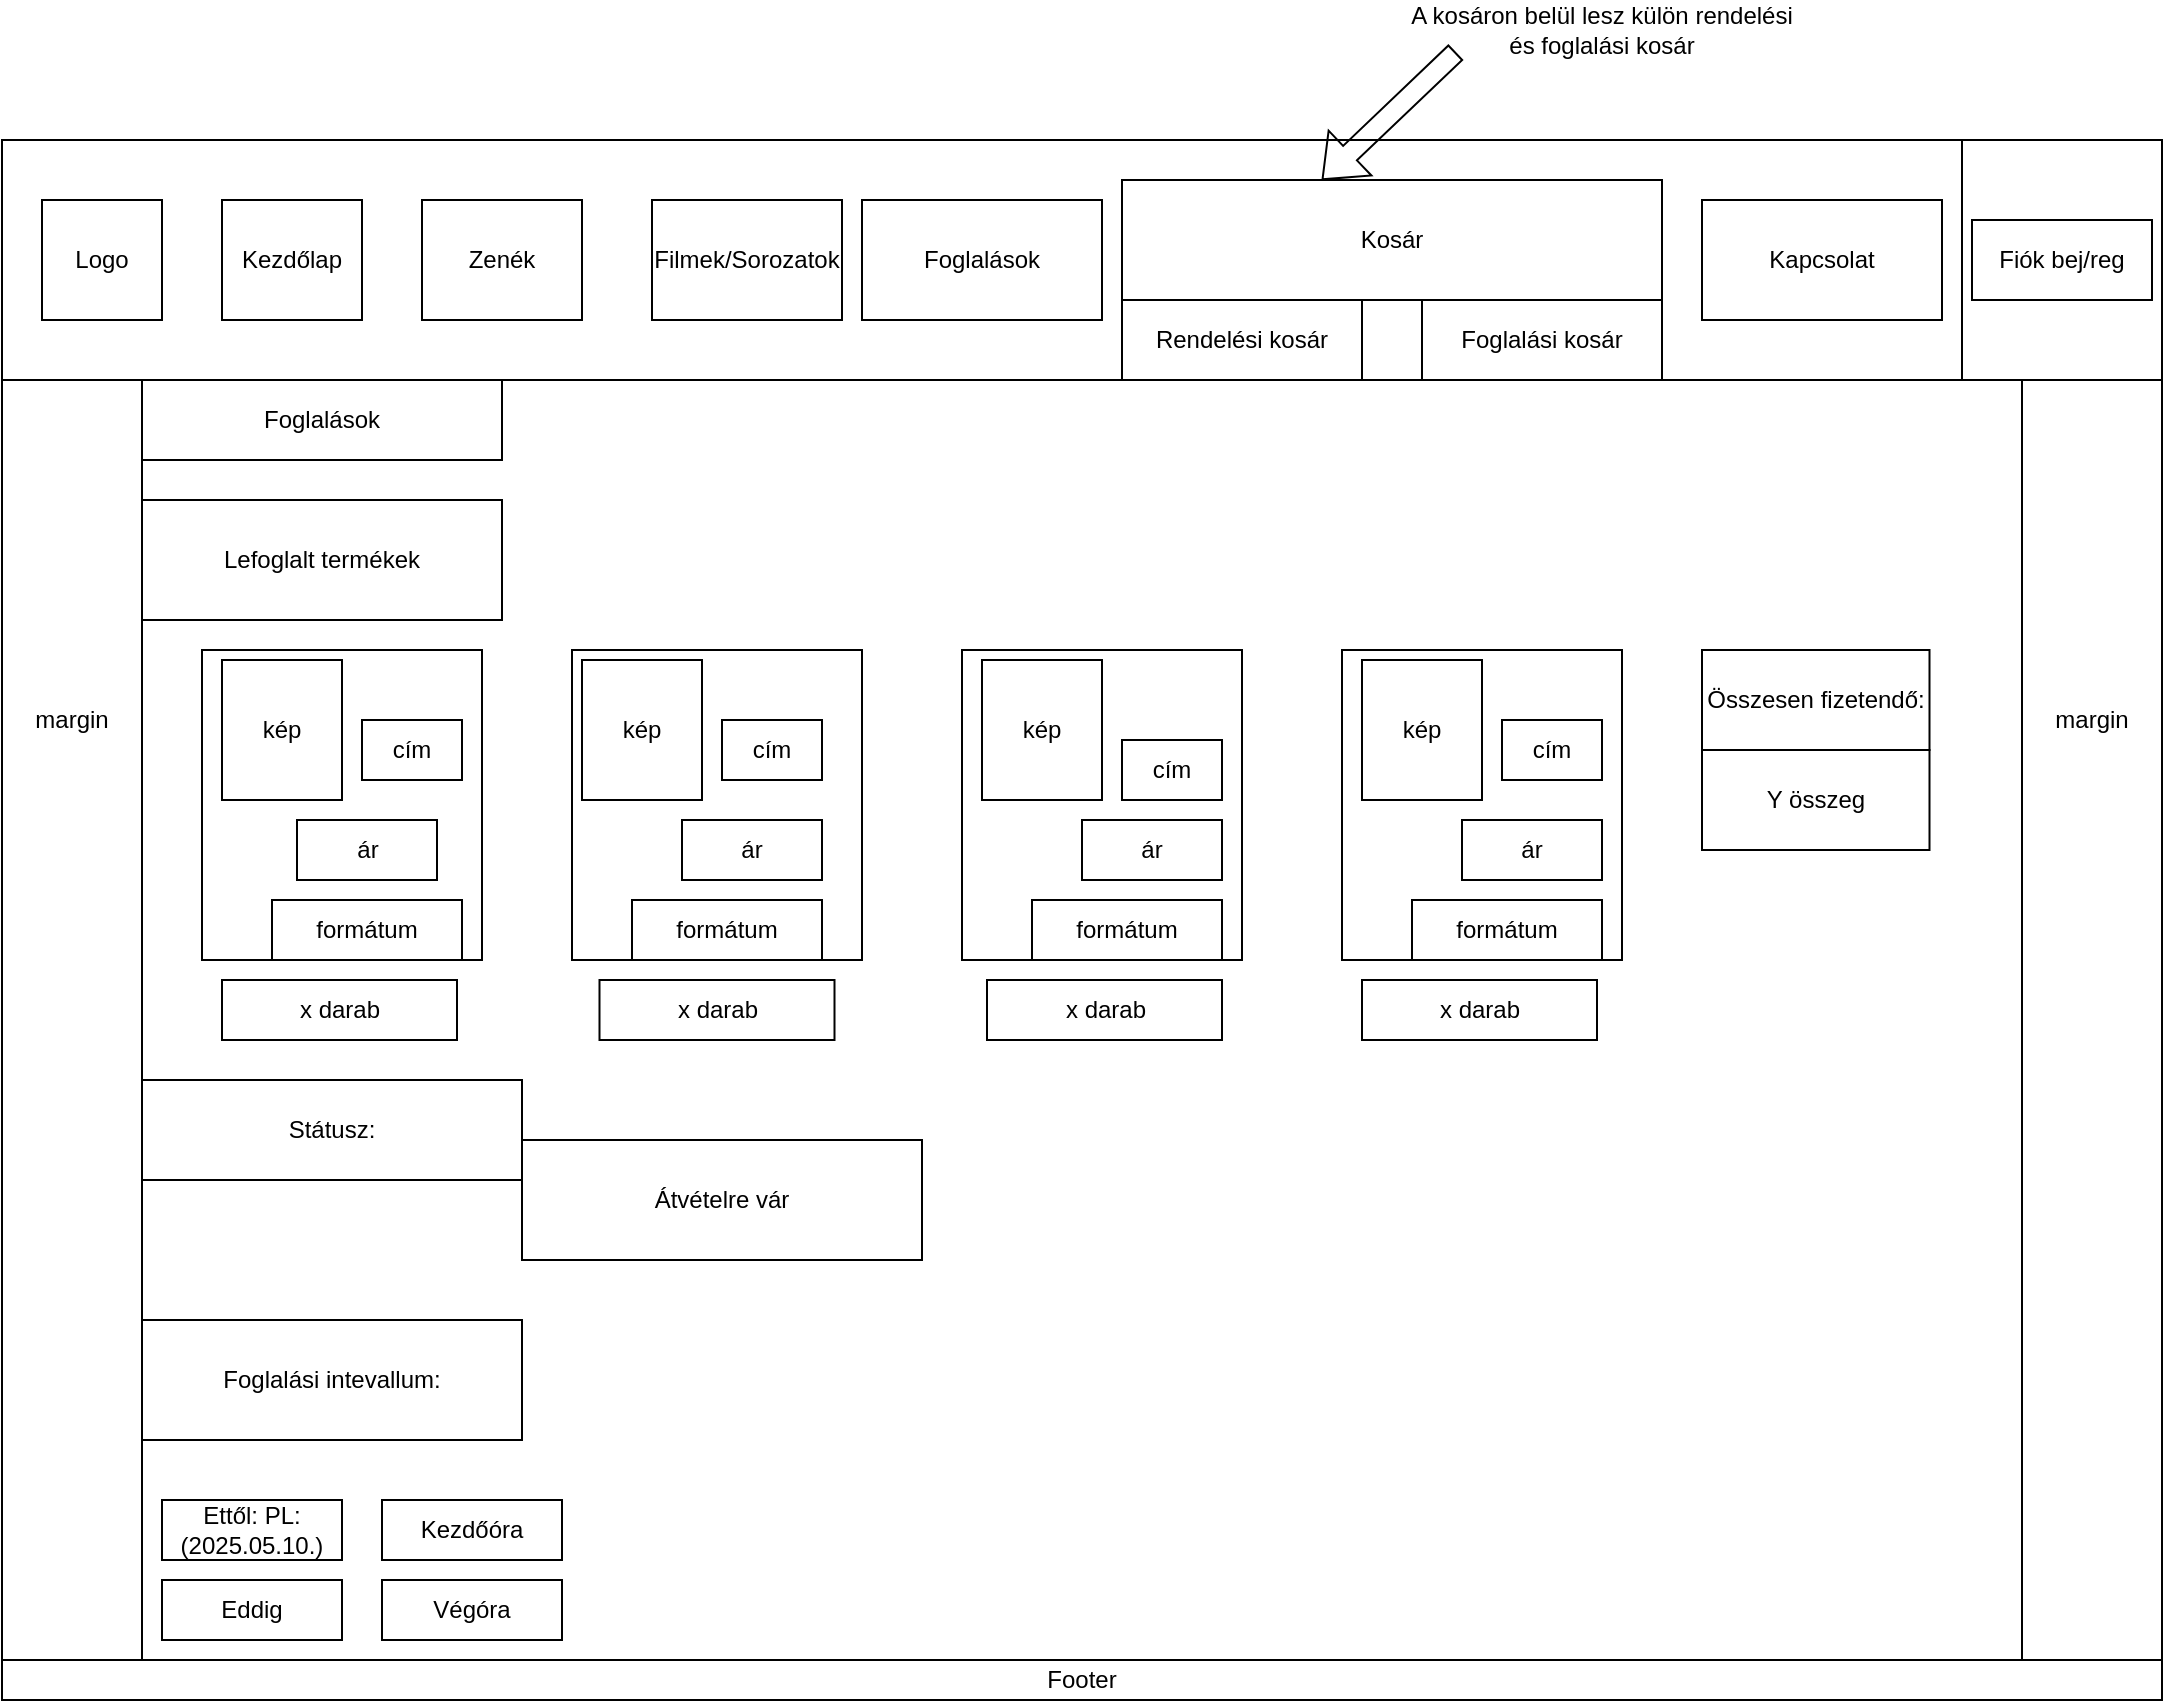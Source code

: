 <mxfile version="26.2.9">
  <diagram name="1 oldal" id="ohfmbEw8cCkdrReCNdVJ">
    <mxGraphModel dx="4250" dy="1365" grid="1" gridSize="10" guides="1" tooltips="1" connect="1" arrows="1" fold="1" page="1" pageScale="1" pageWidth="827" pageHeight="1169" math="0" shadow="0">
      <root>
        <mxCell id="0" />
        <mxCell id="1" parent="0" />
        <mxCell id="IHHWrMH8fhH2cyxZNXDR-1608" value="" style="rounded=0;whiteSpace=wrap;html=1;" vertex="1" parent="1">
          <mxGeometry x="-1480" y="350" width="1080" height="780" as="geometry" />
        </mxCell>
        <mxCell id="IHHWrMH8fhH2cyxZNXDR-1609" value="" style="rounded=0;whiteSpace=wrap;html=1;" vertex="1" parent="1">
          <mxGeometry x="-1480" y="350" width="1080" height="120" as="geometry" />
        </mxCell>
        <mxCell id="IHHWrMH8fhH2cyxZNXDR-1612" value="" style="rounded=0;whiteSpace=wrap;html=1;" vertex="1" parent="1">
          <mxGeometry x="-500.0" y="350" width="100" height="120" as="geometry" />
        </mxCell>
        <mxCell id="IHHWrMH8fhH2cyxZNXDR-1613" value="Kezdőlap" style="rounded=0;whiteSpace=wrap;html=1;" vertex="1" parent="1">
          <mxGeometry x="-1370.0" y="380" width="70" height="60" as="geometry" />
        </mxCell>
        <mxCell id="IHHWrMH8fhH2cyxZNXDR-1614" value="" style="rounded=0;whiteSpace=wrap;html=1;" vertex="1" parent="1">
          <mxGeometry x="-770.0" y="410" width="120" height="60" as="geometry" />
        </mxCell>
        <mxCell id="IHHWrMH8fhH2cyxZNXDR-1615" value="Zenék" style="rounded=0;whiteSpace=wrap;html=1;" vertex="1" parent="1">
          <mxGeometry x="-1270.0" y="380" width="80" height="60" as="geometry" />
        </mxCell>
        <mxCell id="IHHWrMH8fhH2cyxZNXDR-1616" value="" style="rounded=0;whiteSpace=wrap;html=1;" vertex="1" parent="1">
          <mxGeometry x="-920.0" y="410" width="120" height="60" as="geometry" />
        </mxCell>
        <mxCell id="IHHWrMH8fhH2cyxZNXDR-1617" value="Filmek/Sorozatok" style="rounded=0;whiteSpace=wrap;html=1;" vertex="1" parent="1">
          <mxGeometry x="-1155.0" y="380" width="95" height="60" as="geometry" />
        </mxCell>
        <mxCell id="IHHWrMH8fhH2cyxZNXDR-1618" value="" style="rounded=0;whiteSpace=wrap;html=1;" vertex="1" parent="1">
          <mxGeometry x="-1410" y="470" width="940" height="640" as="geometry" />
        </mxCell>
        <mxCell id="IHHWrMH8fhH2cyxZNXDR-1619" value="" style="rounded=0;whiteSpace=wrap;html=1;" vertex="1" parent="1">
          <mxGeometry x="-1460" y="380" width="60" height="60" as="geometry" />
        </mxCell>
        <mxCell id="IHHWrMH8fhH2cyxZNXDR-1620" value="&lt;div&gt;Logo&lt;/div&gt;" style="text;html=1;align=center;verticalAlign=middle;whiteSpace=wrap;rounded=0;" vertex="1" parent="1">
          <mxGeometry x="-1460" y="380" width="60" height="60" as="geometry" />
        </mxCell>
        <mxCell id="IHHWrMH8fhH2cyxZNXDR-1621" value="Rendelési kosár" style="text;html=1;align=center;verticalAlign=middle;whiteSpace=wrap;rounded=0;" vertex="1" parent="1">
          <mxGeometry x="-920.0" y="420" width="120" height="60" as="geometry" />
        </mxCell>
        <mxCell id="IHHWrMH8fhH2cyxZNXDR-1623" value="margin" style="text;html=1;align=center;verticalAlign=middle;whiteSpace=wrap;rounded=0;" vertex="1" parent="1">
          <mxGeometry x="-1480" y="470" width="70" height="340" as="geometry" />
        </mxCell>
        <mxCell id="IHHWrMH8fhH2cyxZNXDR-1624" value="margin" style="text;html=1;align=center;verticalAlign=middle;whiteSpace=wrap;rounded=0;" vertex="1" parent="1">
          <mxGeometry x="-470.0" y="470" width="70" height="340" as="geometry" />
        </mxCell>
        <mxCell id="IHHWrMH8fhH2cyxZNXDR-1625" value="Fiók bej/reg" style="rounded=0;whiteSpace=wrap;html=1;" vertex="1" parent="1">
          <mxGeometry x="-495.0" y="390" width="90" height="40" as="geometry" />
        </mxCell>
        <mxCell id="IHHWrMH8fhH2cyxZNXDR-1626" value="" style="rounded=0;whiteSpace=wrap;html=1;" vertex="1" parent="1">
          <mxGeometry x="-630.0" y="380" width="120" height="60" as="geometry" />
        </mxCell>
        <mxCell id="IHHWrMH8fhH2cyxZNXDR-1627" value="Kapcsolat" style="text;html=1;align=center;verticalAlign=middle;whiteSpace=wrap;rounded=0;" vertex="1" parent="1">
          <mxGeometry x="-630.0" y="380" width="120" height="60" as="geometry" />
        </mxCell>
        <mxCell id="IHHWrMH8fhH2cyxZNXDR-1628" value="Foglalási kosár" style="text;html=1;align=center;verticalAlign=middle;whiteSpace=wrap;rounded=0;" vertex="1" parent="1">
          <mxGeometry x="-770.0" y="420" width="120" height="60" as="geometry" />
        </mxCell>
        <mxCell id="IHHWrMH8fhH2cyxZNXDR-1629" value="Kosár" style="rounded=0;whiteSpace=wrap;html=1;" vertex="1" parent="1">
          <mxGeometry x="-920.0" y="370" width="270" height="60" as="geometry" />
        </mxCell>
        <mxCell id="IHHWrMH8fhH2cyxZNXDR-1630" value="A kosáron belül lesz külön rendelési és foglalási kosár" style="text;html=1;align=center;verticalAlign=middle;whiteSpace=wrap;rounded=0;" vertex="1" parent="1">
          <mxGeometry x="-780.0" y="280" width="200" height="30" as="geometry" />
        </mxCell>
        <mxCell id="IHHWrMH8fhH2cyxZNXDR-1631" value="" style="endArrow=classic;html=1;rounded=0;entryX=0.37;entryY=0;entryDx=0;entryDy=0;shape=flexArrow;entryPerimeter=0;exitX=0.135;exitY=0.867;exitDx=0;exitDy=0;exitPerimeter=0;" edge="1" parent="1" source="IHHWrMH8fhH2cyxZNXDR-1630" target="IHHWrMH8fhH2cyxZNXDR-1629">
          <mxGeometry width="50" height="50" relative="1" as="geometry">
            <mxPoint x="-900.0" y="330" as="sourcePoint" />
            <mxPoint x="-1020.0" y="410" as="targetPoint" />
          </mxGeometry>
        </mxCell>
        <mxCell id="IHHWrMH8fhH2cyxZNXDR-1632" value="Foglalások" style="rounded=0;whiteSpace=wrap;html=1;" vertex="1" parent="1">
          <mxGeometry x="-1410" y="470" width="180" height="40" as="geometry" />
        </mxCell>
        <mxCell id="IHHWrMH8fhH2cyxZNXDR-1633" value="Lefoglalt termékek" style="rounded=0;whiteSpace=wrap;html=1;" vertex="1" parent="1">
          <mxGeometry x="-1410" y="530" width="180" height="60" as="geometry" />
        </mxCell>
        <mxCell id="IHHWrMH8fhH2cyxZNXDR-1634" value="" style="rounded=0;whiteSpace=wrap;html=1;" vertex="1" parent="1">
          <mxGeometry x="-1380.0" y="605" width="140" height="155" as="geometry" />
        </mxCell>
        <mxCell id="IHHWrMH8fhH2cyxZNXDR-1635" value="" style="rounded=0;whiteSpace=wrap;html=1;" vertex="1" parent="1">
          <mxGeometry x="-1195.0" y="605" width="145" height="155" as="geometry" />
        </mxCell>
        <mxCell id="IHHWrMH8fhH2cyxZNXDR-1636" value="" style="rounded=0;whiteSpace=wrap;html=1;" vertex="1" parent="1">
          <mxGeometry x="-1000.0" y="605" width="140" height="155" as="geometry" />
        </mxCell>
        <mxCell id="IHHWrMH8fhH2cyxZNXDR-1637" value="" style="rounded=0;whiteSpace=wrap;html=1;" vertex="1" parent="1">
          <mxGeometry x="-810.0" y="605" width="140" height="155" as="geometry" />
        </mxCell>
        <mxCell id="IHHWrMH8fhH2cyxZNXDR-1638" value="kép" style="rounded=0;whiteSpace=wrap;html=1;" vertex="1" parent="1">
          <mxGeometry x="-1370.0" y="610" width="60" height="70" as="geometry" />
        </mxCell>
        <mxCell id="IHHWrMH8fhH2cyxZNXDR-1639" value="kép" style="rounded=0;whiteSpace=wrap;html=1;" vertex="1" parent="1">
          <mxGeometry x="-1190.0" y="610" width="60" height="70" as="geometry" />
        </mxCell>
        <mxCell id="IHHWrMH8fhH2cyxZNXDR-1640" value="kép" style="rounded=0;whiteSpace=wrap;html=1;" vertex="1" parent="1">
          <mxGeometry x="-990.0" y="610" width="60" height="70" as="geometry" />
        </mxCell>
        <mxCell id="IHHWrMH8fhH2cyxZNXDR-1641" value="kép" style="rounded=0;whiteSpace=wrap;html=1;" vertex="1" parent="1">
          <mxGeometry x="-800.0" y="610" width="60" height="70" as="geometry" />
        </mxCell>
        <mxCell id="IHHWrMH8fhH2cyxZNXDR-1642" value="cím" style="rounded=0;whiteSpace=wrap;html=1;" vertex="1" parent="1">
          <mxGeometry x="-1300.0" y="640" width="50" height="30" as="geometry" />
        </mxCell>
        <mxCell id="IHHWrMH8fhH2cyxZNXDR-1643" value="cím" style="rounded=0;whiteSpace=wrap;html=1;" vertex="1" parent="1">
          <mxGeometry x="-1120.0" y="640" width="50" height="30" as="geometry" />
        </mxCell>
        <mxCell id="IHHWrMH8fhH2cyxZNXDR-1644" value="cím" style="rounded=0;whiteSpace=wrap;html=1;" vertex="1" parent="1">
          <mxGeometry x="-920.0" y="650" width="50" height="30" as="geometry" />
        </mxCell>
        <mxCell id="IHHWrMH8fhH2cyxZNXDR-1645" value="cím" style="rounded=0;whiteSpace=wrap;html=1;" vertex="1" parent="1">
          <mxGeometry x="-730.0" y="640" width="50" height="30" as="geometry" />
        </mxCell>
        <mxCell id="IHHWrMH8fhH2cyxZNXDR-1650" value="ár" style="rounded=0;whiteSpace=wrap;html=1;" vertex="1" parent="1">
          <mxGeometry x="-1332.5" y="690" width="70" height="30" as="geometry" />
        </mxCell>
        <mxCell id="IHHWrMH8fhH2cyxZNXDR-1651" value="ár" style="rounded=0;whiteSpace=wrap;html=1;" vertex="1" parent="1">
          <mxGeometry x="-1140.0" y="690" width="70" height="30" as="geometry" />
        </mxCell>
        <mxCell id="IHHWrMH8fhH2cyxZNXDR-1652" value="ár" style="rounded=0;whiteSpace=wrap;html=1;" vertex="1" parent="1">
          <mxGeometry x="-940.0" y="690" width="70" height="30" as="geometry" />
        </mxCell>
        <mxCell id="IHHWrMH8fhH2cyxZNXDR-1653" value="ár" style="rounded=0;whiteSpace=wrap;html=1;" vertex="1" parent="1">
          <mxGeometry x="-750.0" y="690" width="70" height="30" as="geometry" />
        </mxCell>
        <mxCell id="IHHWrMH8fhH2cyxZNXDR-1654" value="formátum" style="rounded=0;whiteSpace=wrap;html=1;" vertex="1" parent="1">
          <mxGeometry x="-1345.0" y="730" width="95" height="30" as="geometry" />
        </mxCell>
        <mxCell id="IHHWrMH8fhH2cyxZNXDR-1655" value="formátum" style="rounded=0;whiteSpace=wrap;html=1;" vertex="1" parent="1">
          <mxGeometry x="-1165.0" y="730" width="95" height="30" as="geometry" />
        </mxCell>
        <mxCell id="IHHWrMH8fhH2cyxZNXDR-1656" value="formátum" style="rounded=0;whiteSpace=wrap;html=1;" vertex="1" parent="1">
          <mxGeometry x="-965.0" y="730" width="95" height="30" as="geometry" />
        </mxCell>
        <mxCell id="IHHWrMH8fhH2cyxZNXDR-1657" value="formátum" style="rounded=0;whiteSpace=wrap;html=1;" vertex="1" parent="1">
          <mxGeometry x="-775.0" y="730" width="95" height="30" as="geometry" />
        </mxCell>
        <mxCell id="IHHWrMH8fhH2cyxZNXDR-1658" value="x darab" style="rounded=0;whiteSpace=wrap;html=1;" vertex="1" parent="1">
          <mxGeometry x="-1370.0" y="770" width="117.5" height="30" as="geometry" />
        </mxCell>
        <mxCell id="IHHWrMH8fhH2cyxZNXDR-1659" value="x darab" style="rounded=0;whiteSpace=wrap;html=1;" vertex="1" parent="1">
          <mxGeometry x="-1181.25" y="770" width="117.5" height="30" as="geometry" />
        </mxCell>
        <mxCell id="IHHWrMH8fhH2cyxZNXDR-1660" value="x darab" style="rounded=0;whiteSpace=wrap;html=1;" vertex="1" parent="1">
          <mxGeometry x="-987.5" y="770" width="117.5" height="30" as="geometry" />
        </mxCell>
        <mxCell id="IHHWrMH8fhH2cyxZNXDR-1661" value="x darab" style="rounded=0;whiteSpace=wrap;html=1;" vertex="1" parent="1">
          <mxGeometry x="-800.0" y="770" width="117.5" height="30" as="geometry" />
        </mxCell>
        <mxCell id="IHHWrMH8fhH2cyxZNXDR-1670" value="Összesen fizetendő:" style="rounded=0;whiteSpace=wrap;html=1;" vertex="1" parent="1">
          <mxGeometry x="-630.0" y="605" width="113.75" height="50" as="geometry" />
        </mxCell>
        <mxCell id="IHHWrMH8fhH2cyxZNXDR-1671" value="Y összeg" style="rounded=0;whiteSpace=wrap;html=1;" vertex="1" parent="1">
          <mxGeometry x="-630.0" y="655" width="113.75" height="50" as="geometry" />
        </mxCell>
        <mxCell id="IHHWrMH8fhH2cyxZNXDR-1673" value="Foglalások" style="rounded=0;whiteSpace=wrap;html=1;" vertex="1" parent="1">
          <mxGeometry x="-1050.0" y="380" width="120" height="60" as="geometry" />
        </mxCell>
        <mxCell id="IHHWrMH8fhH2cyxZNXDR-1761" value="Státusz:" style="rounded=0;whiteSpace=wrap;html=1;" vertex="1" parent="1">
          <mxGeometry x="-1410" y="820" width="190" height="50" as="geometry" />
        </mxCell>
        <mxCell id="IHHWrMH8fhH2cyxZNXDR-1762" value="Átvételre vár" style="rounded=0;whiteSpace=wrap;html=1;" vertex="1" parent="1">
          <mxGeometry x="-1220" y="850" width="200" height="60" as="geometry" />
        </mxCell>
        <mxCell id="IHHWrMH8fhH2cyxZNXDR-1763" value="Foglalási intevallum:" style="rounded=0;whiteSpace=wrap;html=1;" vertex="1" parent="1">
          <mxGeometry x="-1410" y="940" width="190" height="60" as="geometry" />
        </mxCell>
        <mxCell id="IHHWrMH8fhH2cyxZNXDR-1851" value="Ettől: PL: (2025.05.10.)" style="rounded=0;whiteSpace=wrap;html=1;" vertex="1" parent="1">
          <mxGeometry x="-1400" y="1030" width="90" height="30" as="geometry" />
        </mxCell>
        <mxCell id="IHHWrMH8fhH2cyxZNXDR-1852" value="Kezdőóra" style="rounded=0;whiteSpace=wrap;html=1;" vertex="1" parent="1">
          <mxGeometry x="-1290" y="1030" width="90" height="30" as="geometry" />
        </mxCell>
        <mxCell id="IHHWrMH8fhH2cyxZNXDR-1853" value="Eddig" style="rounded=0;whiteSpace=wrap;html=1;" vertex="1" parent="1">
          <mxGeometry x="-1400" y="1070" width="90" height="30" as="geometry" />
        </mxCell>
        <mxCell id="IHHWrMH8fhH2cyxZNXDR-1854" value="Végóra" style="rounded=0;whiteSpace=wrap;html=1;" vertex="1" parent="1">
          <mxGeometry x="-1290" y="1070" width="90" height="30" as="geometry" />
        </mxCell>
        <mxCell id="IHHWrMH8fhH2cyxZNXDR-1855" value="Footer" style="rounded=0;whiteSpace=wrap;html=1;" vertex="1" parent="1">
          <mxGeometry x="-1480" y="1110" width="1080" height="20" as="geometry" />
        </mxCell>
      </root>
    </mxGraphModel>
  </diagram>
</mxfile>
